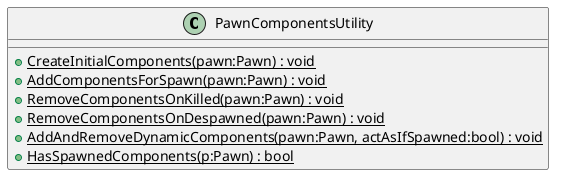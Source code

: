 @startuml
class PawnComponentsUtility {
    + {static} CreateInitialComponents(pawn:Pawn) : void
    + {static} AddComponentsForSpawn(pawn:Pawn) : void
    + {static} RemoveComponentsOnKilled(pawn:Pawn) : void
    + {static} RemoveComponentsOnDespawned(pawn:Pawn) : void
    + {static} AddAndRemoveDynamicComponents(pawn:Pawn, actAsIfSpawned:bool) : void
    + {static} HasSpawnedComponents(p:Pawn) : bool
}
@enduml
